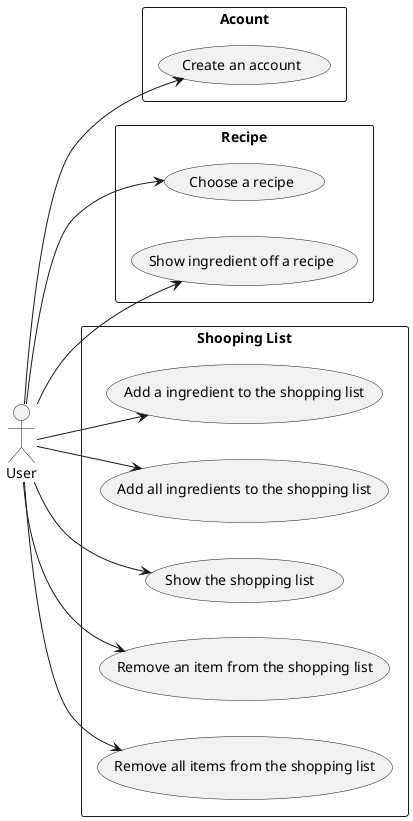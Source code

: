 @startuml
left to right direction

actor User

rectangle "Acount" {
    User --> (Create an account)

}

rectangle "Recipe"{
User --> (Choose a recipe)
User -->(Show ingredient off a recipe)
}

rectangle "Shooping List" {

    User -->(Add a ingredient to the shopping list)
    User -->(Add all ingredients to the shopping list)

    User -->(Show the shopping list )
    User -->(Remove an item from the shopping list)
    User -->(Remove all items from the shopping list)

}


@enduml